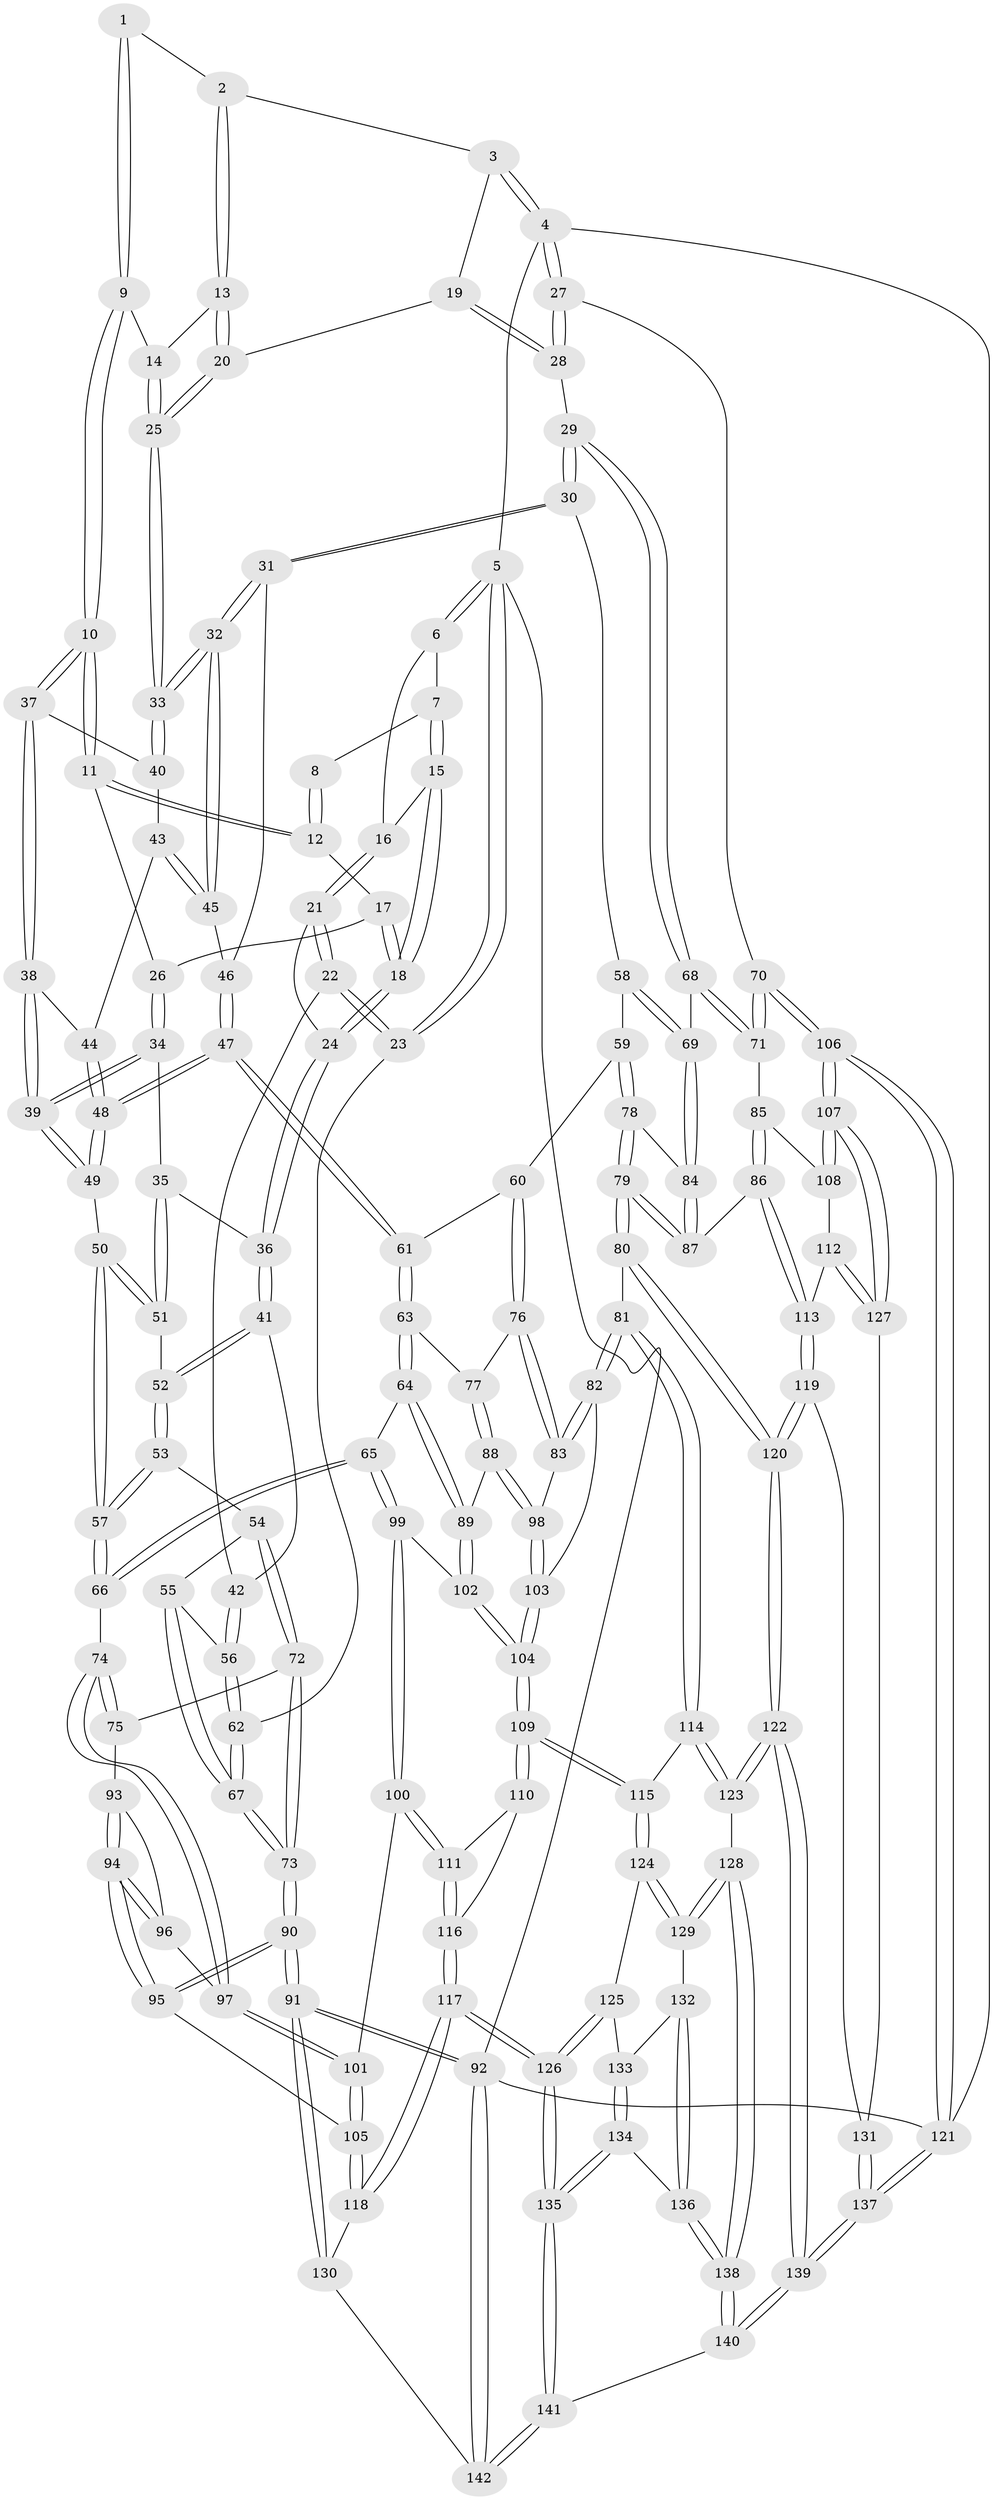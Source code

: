 // coarse degree distribution, {3: 0.125, 5: 0.3409090909090909, 7: 0.011363636363636364, 6: 0.06818181818181818, 4: 0.4431818181818182, 2: 0.011363636363636364}
// Generated by graph-tools (version 1.1) at 2025/52/02/27/25 19:52:38]
// undirected, 142 vertices, 352 edges
graph export_dot {
graph [start="1"]
  node [color=gray90,style=filled];
  1 [pos="+0.4846166132423602+0"];
  2 [pos="+0.637814381259851+0"];
  3 [pos="+0.780714815432443+0"];
  4 [pos="+1+0"];
  5 [pos="+0+0"];
  6 [pos="+0+0"];
  7 [pos="+0.15980779396634737+0"];
  8 [pos="+0.29940451987706784+0"];
  9 [pos="+0.43857882443661206+0.11504804774486733"];
  10 [pos="+0.4373763323510317+0.11639422750716637"];
  11 [pos="+0.43240325778066596+0.1153244052522423"];
  12 [pos="+0.3548014284949496+0.08564380963320596"];
  13 [pos="+0.5436027032238812+0.05391644543231138"];
  14 [pos="+0.49677346470432365+0.09642602150042236"];
  15 [pos="+0.16887115001980624+0"];
  16 [pos="+0.047873531105332656+0.08693961952911351"];
  17 [pos="+0.31387391274576304+0.09609471338897964"];
  18 [pos="+0.20705668896077864+0.10823674083049775"];
  19 [pos="+0.7514496118646538+0.04338606461980202"];
  20 [pos="+0.6848526897309516+0.10737526411349743"];
  21 [pos="+0.04155450596320832+0.11056603315105308"];
  22 [pos="+0+0.19554634896073234"];
  23 [pos="+0+0.20901167637450793"];
  24 [pos="+0.19475534328490032+0.13256116502253085"];
  25 [pos="+0.6547780946375028+0.15122740970003162"];
  26 [pos="+0.3225862770556088+0.19774626114580088"];
  27 [pos="+1+0.13322534092920787"];
  28 [pos="+0.8864798380479489+0.21569644406508234"];
  29 [pos="+0.8154123089285272+0.3393172292529884"];
  30 [pos="+0.6510560705505203+0.2922101553418334"];
  31 [pos="+0.6425659380015407+0.2772039979695103"];
  32 [pos="+0.6359895339357172+0.2609123432193467"];
  33 [pos="+0.628144926442407+0.23883696846167515"];
  34 [pos="+0.3028015106184252+0.22891560929697227"];
  35 [pos="+0.28444957290460393+0.22792430675378597"];
  36 [pos="+0.19475099124662498+0.1815321620508226"];
  37 [pos="+0.4419346707503443+0.1347299155798469"];
  38 [pos="+0.3725990937655881+0.25708008520810305"];
  39 [pos="+0.3680747079758656+0.26413794170179244"];
  40 [pos="+0.5034724862431446+0.20964796086057794"];
  41 [pos="+0.14402064930512473+0.26166784410996785"];
  42 [pos="+0.13270116902249396+0.2640273786571136"];
  43 [pos="+0.4991851532796831+0.21850237343192272"];
  44 [pos="+0.4820732730031913+0.2410366217392812"];
  45 [pos="+0.5059553038696394+0.29438412485771576"];
  46 [pos="+0.5001047847644607+0.3184569672229805"];
  47 [pos="+0.44132168166535324+0.37867337311548904"];
  48 [pos="+0.41352050670040935+0.34601308563877814"];
  49 [pos="+0.38600024718865183+0.33059274215901685"];
  50 [pos="+0.30377616435493543+0.35666994660369294"];
  51 [pos="+0.27356688804881235+0.3300449269680093"];
  52 [pos="+0.1752178601719134+0.3081560912360756"];
  53 [pos="+0.18011882104836927+0.42675440727818426"];
  54 [pos="+0.1144788307308772+0.44226882324852246"];
  55 [pos="+0.06624640157907324+0.3957664034355658"];
  56 [pos="+0.061549073197327865+0.3768995182948004"];
  57 [pos="+0.25367349519873356+0.470279612319991"];
  58 [pos="+0.5949571554207135+0.39058300709757926"];
  59 [pos="+0.5645943531123253+0.43065727525278524"];
  60 [pos="+0.5289924320986539+0.4320537114911093"];
  61 [pos="+0.4448409896671243+0.3861761996544659"];
  62 [pos="+0+0.20938287440359402"];
  63 [pos="+0.3619550336307556+0.490706942079569"];
  64 [pos="+0.33888288116235354+0.505723060879365"];
  65 [pos="+0.30200087863702624+0.5085775677752965"];
  66 [pos="+0.2591206350211372+0.48185751019348233"];
  67 [pos="+0+0.6066099883596726"];
  68 [pos="+0.82552599624771+0.37624050389859987"];
  69 [pos="+0.7695161117192381+0.4608554935465079"];
  70 [pos="+1+0.492064429054429"];
  71 [pos="+1+0.4903979260219481"];
  72 [pos="+0.08620217887628147+0.5014034642047164"];
  73 [pos="+0+0.6149105473578698"];
  74 [pos="+0.2105675849918067+0.5296569754961411"];
  75 [pos="+0.10263384516501545+0.5191133655412518"];
  76 [pos="+0.4872119806034757+0.5195214830781261"];
  77 [pos="+0.447376304515561+0.5192201672515226"];
  78 [pos="+0.5748198435759098+0.44422536139977553"];
  79 [pos="+0.616347699350384+0.6141565184294449"];
  80 [pos="+0.5950440177485121+0.6364720499760388"];
  81 [pos="+0.5864231904053557+0.639208289438871"];
  82 [pos="+0.5325215392757808+0.6086861137541242"];
  83 [pos="+0.49198178523289443+0.5646513838164109"];
  84 [pos="+0.7492574610760344+0.5012655782181675"];
  85 [pos="+0.9140778328512863+0.574729502577296"];
  86 [pos="+0.7697385728756216+0.6030527798960861"];
  87 [pos="+0.7445999077578068+0.5803137689868946"];
  88 [pos="+0.4111809727037798+0.5781189345599685"];
  89 [pos="+0.3927317806032282+0.5683321111065512"];
  90 [pos="+0+0.7019548376118342"];
  91 [pos="+0+1"];
  92 [pos="+0+1"];
  93 [pos="+0.10541619698612092+0.526633294700052"];
  94 [pos="+0.06265620225589427+0.6739068208748652"];
  95 [pos="+0.03804137604421587+0.7158843449585951"];
  96 [pos="+0.1342944452279085+0.5729423388232087"];
  97 [pos="+0.18681743893058617+0.5760997019191436"];
  98 [pos="+0.4225294597036717+0.5877615980917832"];
  99 [pos="+0.29623471456293266+0.6006544834588341"];
  100 [pos="+0.27417576735303695+0.6354782371071772"];
  101 [pos="+0.19699323046831702+0.6350982806937113"];
  102 [pos="+0.35775272266470354+0.6283828457509758"];
  103 [pos="+0.42472375679365626+0.6439785149216966"];
  104 [pos="+0.40392647089132977+0.6915039659271353"];
  105 [pos="+0.10845502079140922+0.7361465160166564"];
  106 [pos="+1+0.8208971838736845"];
  107 [pos="+1+0.7929257797615032"];
  108 [pos="+0.9170874740322714+0.6339918601084582"];
  109 [pos="+0.40389358571301853+0.7009456128892354"];
  110 [pos="+0.34840798017419444+0.6866445362481144"];
  111 [pos="+0.27625141903150296+0.6418313783688573"];
  112 [pos="+0.850462468304285+0.7519512298132227"];
  113 [pos="+0.803030477761528+0.7525002965621851"];
  114 [pos="+0.5117686099747077+0.7383621688102756"];
  115 [pos="+0.42246392062566807+0.748997437084403"];
  116 [pos="+0.26908189506574354+0.7179286072667782"];
  117 [pos="+0.22865762037974544+0.8340772626625768"];
  118 [pos="+0.21459044549197864+0.8311817491776715"];
  119 [pos="+0.7424342344547452+0.8172550136801161"];
  120 [pos="+0.7257519529077937+0.8276495473620197"];
  121 [pos="+1+1"];
  122 [pos="+0.7084674875881021+0.8518979026776354"];
  123 [pos="+0.5988276808596507+0.8547146947119035"];
  124 [pos="+0.40757531235166516+0.7709537674972983"];
  125 [pos="+0.39220732707548517+0.7897990234740528"];
  126 [pos="+0.28326201985545496+0.8636498301459004"];
  127 [pos="+0.9826748196820776+0.7923341306879507"];
  128 [pos="+0.5761139228574726+0.8754015158670085"];
  129 [pos="+0.5396545872651393+0.8807418140711444"];
  130 [pos="+0.16129741286991925+0.8832400857405693"];
  131 [pos="+0.8808200612637839+0.8993564619178577"];
  132 [pos="+0.505291090489434+0.8910620025110841"];
  133 [pos="+0.4599021554652322+0.8663843886935392"];
  134 [pos="+0.4147839977366652+0.9587862793254462"];
  135 [pos="+0.33385154954829194+1"];
  136 [pos="+0.4773645009727741+0.9274667128529154"];
  137 [pos="+0.9507633495809583+1"];
  138 [pos="+0.5514493280234735+1"];
  139 [pos="+0.7967946981640975+1"];
  140 [pos="+0.5570884019444992+1"];
  141 [pos="+0.3416986162334698+1"];
  142 [pos="+0.06193589562472549+1"];
  1 -- 2;
  1 -- 9;
  1 -- 9;
  2 -- 3;
  2 -- 13;
  2 -- 13;
  3 -- 4;
  3 -- 4;
  3 -- 19;
  4 -- 5;
  4 -- 27;
  4 -- 27;
  4 -- 121;
  5 -- 6;
  5 -- 6;
  5 -- 23;
  5 -- 23;
  5 -- 92;
  6 -- 7;
  6 -- 16;
  7 -- 8;
  7 -- 15;
  7 -- 15;
  8 -- 12;
  8 -- 12;
  9 -- 10;
  9 -- 10;
  9 -- 14;
  10 -- 11;
  10 -- 11;
  10 -- 37;
  10 -- 37;
  11 -- 12;
  11 -- 12;
  11 -- 26;
  12 -- 17;
  13 -- 14;
  13 -- 20;
  13 -- 20;
  14 -- 25;
  14 -- 25;
  15 -- 16;
  15 -- 18;
  15 -- 18;
  16 -- 21;
  16 -- 21;
  17 -- 18;
  17 -- 18;
  17 -- 26;
  18 -- 24;
  18 -- 24;
  19 -- 20;
  19 -- 28;
  19 -- 28;
  20 -- 25;
  20 -- 25;
  21 -- 22;
  21 -- 22;
  21 -- 24;
  22 -- 23;
  22 -- 23;
  22 -- 42;
  23 -- 62;
  24 -- 36;
  24 -- 36;
  25 -- 33;
  25 -- 33;
  26 -- 34;
  26 -- 34;
  27 -- 28;
  27 -- 28;
  27 -- 70;
  28 -- 29;
  29 -- 30;
  29 -- 30;
  29 -- 68;
  29 -- 68;
  30 -- 31;
  30 -- 31;
  30 -- 58;
  31 -- 32;
  31 -- 32;
  31 -- 46;
  32 -- 33;
  32 -- 33;
  32 -- 45;
  32 -- 45;
  33 -- 40;
  33 -- 40;
  34 -- 35;
  34 -- 39;
  34 -- 39;
  35 -- 36;
  35 -- 51;
  35 -- 51;
  36 -- 41;
  36 -- 41;
  37 -- 38;
  37 -- 38;
  37 -- 40;
  38 -- 39;
  38 -- 39;
  38 -- 44;
  39 -- 49;
  39 -- 49;
  40 -- 43;
  41 -- 42;
  41 -- 52;
  41 -- 52;
  42 -- 56;
  42 -- 56;
  43 -- 44;
  43 -- 45;
  43 -- 45;
  44 -- 48;
  44 -- 48;
  45 -- 46;
  46 -- 47;
  46 -- 47;
  47 -- 48;
  47 -- 48;
  47 -- 61;
  47 -- 61;
  48 -- 49;
  48 -- 49;
  49 -- 50;
  50 -- 51;
  50 -- 51;
  50 -- 57;
  50 -- 57;
  51 -- 52;
  52 -- 53;
  52 -- 53;
  53 -- 54;
  53 -- 57;
  53 -- 57;
  54 -- 55;
  54 -- 72;
  54 -- 72;
  55 -- 56;
  55 -- 67;
  55 -- 67;
  56 -- 62;
  56 -- 62;
  57 -- 66;
  57 -- 66;
  58 -- 59;
  58 -- 69;
  58 -- 69;
  59 -- 60;
  59 -- 78;
  59 -- 78;
  60 -- 61;
  60 -- 76;
  60 -- 76;
  61 -- 63;
  61 -- 63;
  62 -- 67;
  62 -- 67;
  63 -- 64;
  63 -- 64;
  63 -- 77;
  64 -- 65;
  64 -- 89;
  64 -- 89;
  65 -- 66;
  65 -- 66;
  65 -- 99;
  65 -- 99;
  66 -- 74;
  67 -- 73;
  67 -- 73;
  68 -- 69;
  68 -- 71;
  68 -- 71;
  69 -- 84;
  69 -- 84;
  70 -- 71;
  70 -- 71;
  70 -- 106;
  70 -- 106;
  71 -- 85;
  72 -- 73;
  72 -- 73;
  72 -- 75;
  73 -- 90;
  73 -- 90;
  74 -- 75;
  74 -- 75;
  74 -- 97;
  74 -- 97;
  75 -- 93;
  76 -- 77;
  76 -- 83;
  76 -- 83;
  77 -- 88;
  77 -- 88;
  78 -- 79;
  78 -- 79;
  78 -- 84;
  79 -- 80;
  79 -- 80;
  79 -- 87;
  79 -- 87;
  80 -- 81;
  80 -- 120;
  80 -- 120;
  81 -- 82;
  81 -- 82;
  81 -- 114;
  81 -- 114;
  82 -- 83;
  82 -- 83;
  82 -- 103;
  83 -- 98;
  84 -- 87;
  84 -- 87;
  85 -- 86;
  85 -- 86;
  85 -- 108;
  86 -- 87;
  86 -- 113;
  86 -- 113;
  88 -- 89;
  88 -- 98;
  88 -- 98;
  89 -- 102;
  89 -- 102;
  90 -- 91;
  90 -- 91;
  90 -- 95;
  90 -- 95;
  91 -- 92;
  91 -- 92;
  91 -- 130;
  91 -- 130;
  92 -- 121;
  92 -- 142;
  92 -- 142;
  93 -- 94;
  93 -- 94;
  93 -- 96;
  94 -- 95;
  94 -- 95;
  94 -- 96;
  94 -- 96;
  95 -- 105;
  96 -- 97;
  97 -- 101;
  97 -- 101;
  98 -- 103;
  98 -- 103;
  99 -- 100;
  99 -- 100;
  99 -- 102;
  100 -- 101;
  100 -- 111;
  100 -- 111;
  101 -- 105;
  101 -- 105;
  102 -- 104;
  102 -- 104;
  103 -- 104;
  103 -- 104;
  104 -- 109;
  104 -- 109;
  105 -- 118;
  105 -- 118;
  106 -- 107;
  106 -- 107;
  106 -- 121;
  106 -- 121;
  107 -- 108;
  107 -- 108;
  107 -- 127;
  107 -- 127;
  108 -- 112;
  109 -- 110;
  109 -- 110;
  109 -- 115;
  109 -- 115;
  110 -- 111;
  110 -- 116;
  111 -- 116;
  111 -- 116;
  112 -- 113;
  112 -- 127;
  112 -- 127;
  113 -- 119;
  113 -- 119;
  114 -- 115;
  114 -- 123;
  114 -- 123;
  115 -- 124;
  115 -- 124;
  116 -- 117;
  116 -- 117;
  117 -- 118;
  117 -- 118;
  117 -- 126;
  117 -- 126;
  118 -- 130;
  119 -- 120;
  119 -- 120;
  119 -- 131;
  120 -- 122;
  120 -- 122;
  121 -- 137;
  121 -- 137;
  122 -- 123;
  122 -- 123;
  122 -- 139;
  122 -- 139;
  123 -- 128;
  124 -- 125;
  124 -- 129;
  124 -- 129;
  125 -- 126;
  125 -- 126;
  125 -- 133;
  126 -- 135;
  126 -- 135;
  127 -- 131;
  128 -- 129;
  128 -- 129;
  128 -- 138;
  128 -- 138;
  129 -- 132;
  130 -- 142;
  131 -- 137;
  131 -- 137;
  132 -- 133;
  132 -- 136;
  132 -- 136;
  133 -- 134;
  133 -- 134;
  134 -- 135;
  134 -- 135;
  134 -- 136;
  135 -- 141;
  135 -- 141;
  136 -- 138;
  136 -- 138;
  137 -- 139;
  137 -- 139;
  138 -- 140;
  138 -- 140;
  139 -- 140;
  139 -- 140;
  140 -- 141;
  141 -- 142;
  141 -- 142;
}
